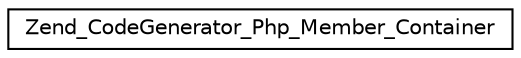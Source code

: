 digraph G
{
  edge [fontname="Helvetica",fontsize="10",labelfontname="Helvetica",labelfontsize="10"];
  node [fontname="Helvetica",fontsize="10",shape=record];
  rankdir="LR";
  Node1 [label="Zend_CodeGenerator_Php_Member_Container",height=0.2,width=0.4,color="black", fillcolor="white", style="filled",URL="$class_zend___code_generator___php___member___container.html"];
}
